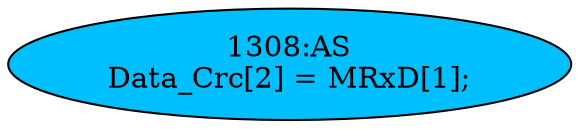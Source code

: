 strict digraph "" {
	node [label="\N"];
	"1308:AS"	 [ast="<pyverilog.vparser.ast.Assign object at 0x7fb430332790>",
		def_var="['Data_Crc']",
		fillcolor=deepskyblue,
		label="1308:AS
Data_Crc[2] = MRxD[1];",
		statements="[]",
		style=filled,
		typ=Assign,
		use_var="['MRxD']"];
}
